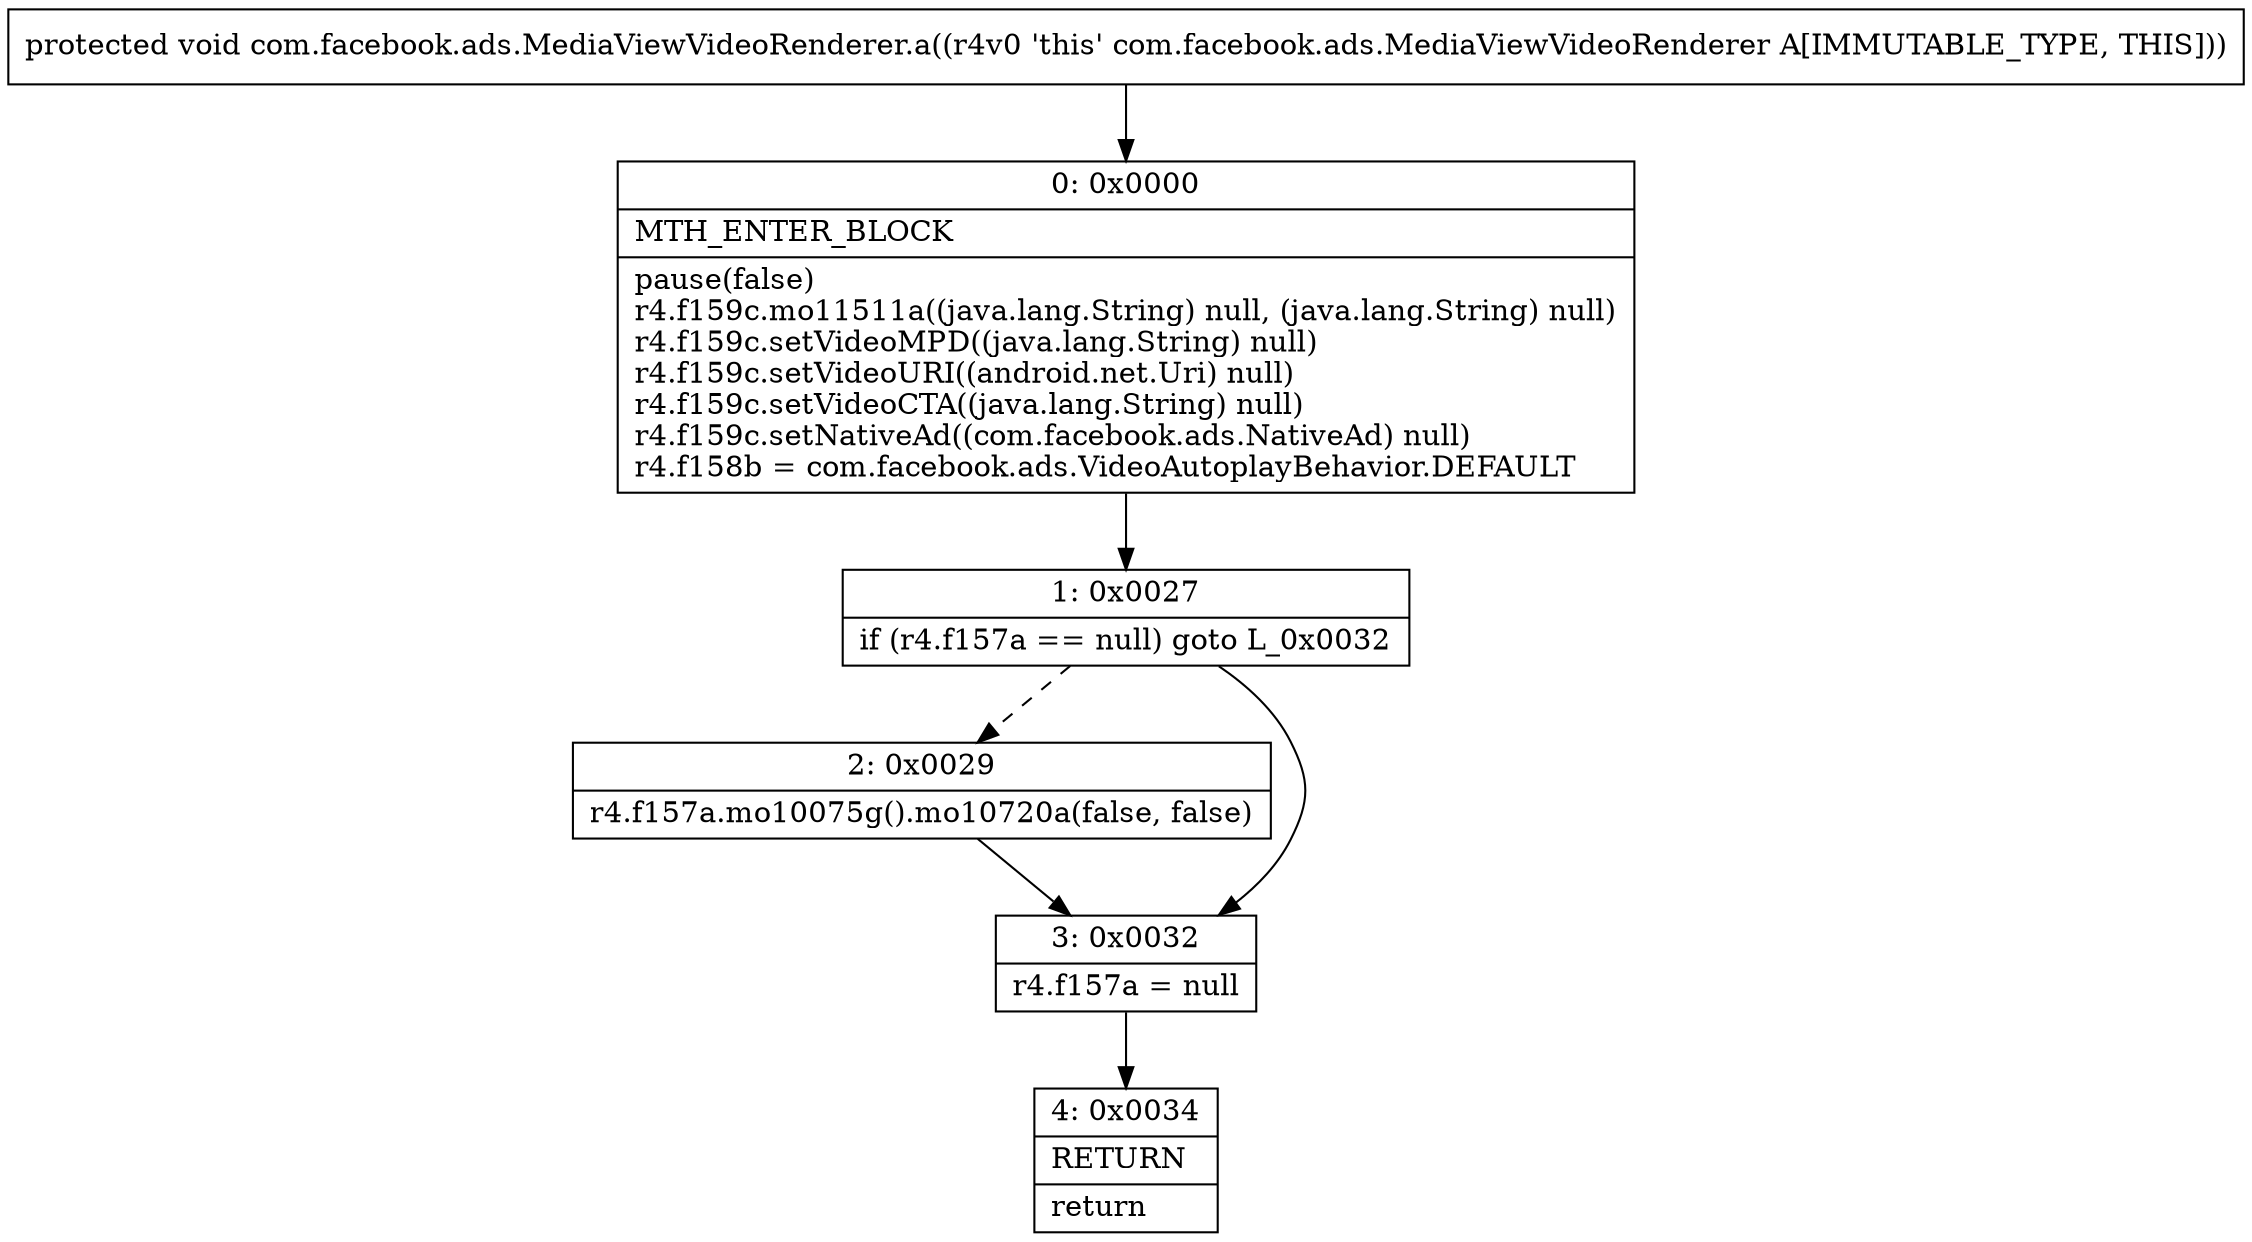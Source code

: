 digraph "CFG forcom.facebook.ads.MediaViewVideoRenderer.a()V" {
Node_0 [shape=record,label="{0\:\ 0x0000|MTH_ENTER_BLOCK\l|pause(false)\lr4.f159c.mo11511a((java.lang.String) null, (java.lang.String) null)\lr4.f159c.setVideoMPD((java.lang.String) null)\lr4.f159c.setVideoURI((android.net.Uri) null)\lr4.f159c.setVideoCTA((java.lang.String) null)\lr4.f159c.setNativeAd((com.facebook.ads.NativeAd) null)\lr4.f158b = com.facebook.ads.VideoAutoplayBehavior.DEFAULT\l}"];
Node_1 [shape=record,label="{1\:\ 0x0027|if (r4.f157a == null) goto L_0x0032\l}"];
Node_2 [shape=record,label="{2\:\ 0x0029|r4.f157a.mo10075g().mo10720a(false, false)\l}"];
Node_3 [shape=record,label="{3\:\ 0x0032|r4.f157a = null\l}"];
Node_4 [shape=record,label="{4\:\ 0x0034|RETURN\l|return\l}"];
MethodNode[shape=record,label="{protected void com.facebook.ads.MediaViewVideoRenderer.a((r4v0 'this' com.facebook.ads.MediaViewVideoRenderer A[IMMUTABLE_TYPE, THIS])) }"];
MethodNode -> Node_0;
Node_0 -> Node_1;
Node_1 -> Node_2[style=dashed];
Node_1 -> Node_3;
Node_2 -> Node_3;
Node_3 -> Node_4;
}

